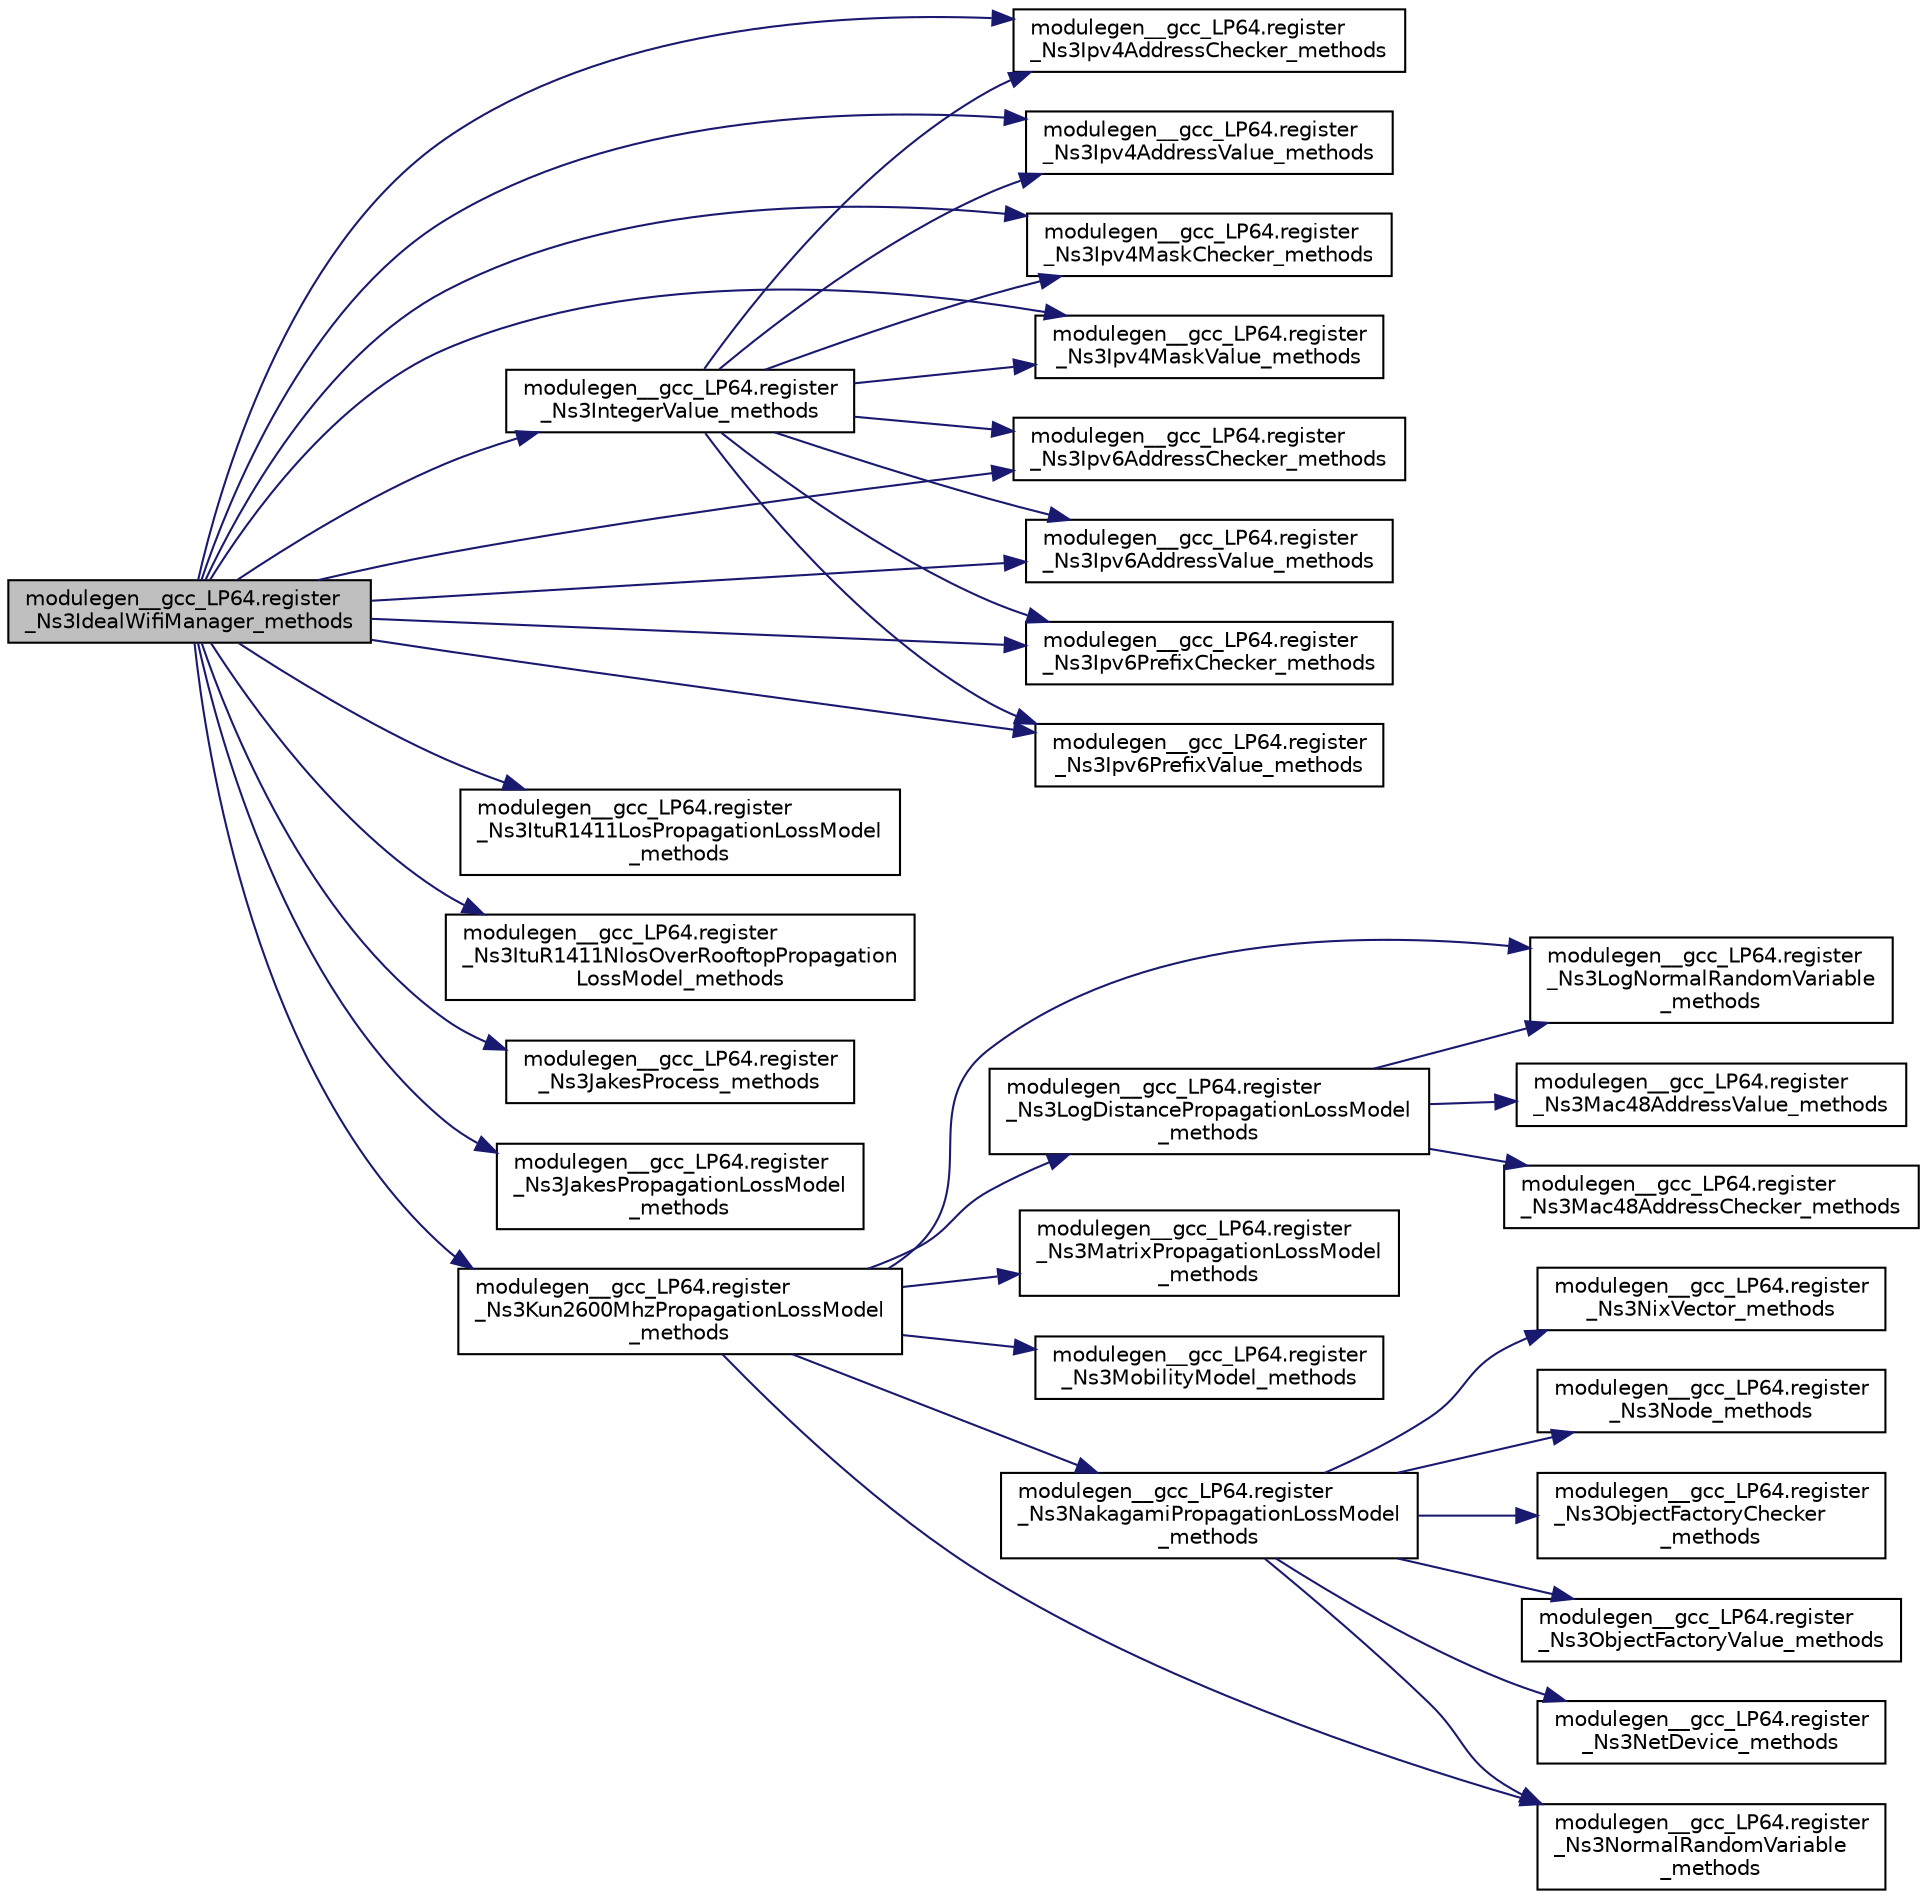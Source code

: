 digraph "modulegen__gcc_LP64.register_Ns3IdealWifiManager_methods"
{
  edge [fontname="Helvetica",fontsize="10",labelfontname="Helvetica",labelfontsize="10"];
  node [fontname="Helvetica",fontsize="10",shape=record];
  rankdir="LR";
  Node1 [label="modulegen__gcc_LP64.register\l_Ns3IdealWifiManager_methods",height=0.2,width=0.4,color="black", fillcolor="grey75", style="filled", fontcolor="black"];
  Node1 -> Node2 [color="midnightblue",fontsize="10",style="solid"];
  Node2 [label="modulegen__gcc_LP64.register\l_Ns3IntegerValue_methods",height=0.2,width=0.4,color="black", fillcolor="white", style="filled",URL="$db/dbb/namespacemodulegen____gcc__LP64.html#ab05afb2ecfb81af7b17cc3baf06fce54"];
  Node2 -> Node3 [color="midnightblue",fontsize="10",style="solid"];
  Node3 [label="modulegen__gcc_LP64.register\l_Ns3Ipv4AddressChecker_methods",height=0.2,width=0.4,color="black", fillcolor="white", style="filled",URL="$db/dbb/namespacemodulegen____gcc__LP64.html#adc0fd34fe5054bad708a40699ec19c68"];
  Node2 -> Node4 [color="midnightblue",fontsize="10",style="solid"];
  Node4 [label="modulegen__gcc_LP64.register\l_Ns3Ipv4AddressValue_methods",height=0.2,width=0.4,color="black", fillcolor="white", style="filled",URL="$db/dbb/namespacemodulegen____gcc__LP64.html#a790c617791e5a0c735de031e06684232"];
  Node2 -> Node5 [color="midnightblue",fontsize="10",style="solid"];
  Node5 [label="modulegen__gcc_LP64.register\l_Ns3Ipv4MaskChecker_methods",height=0.2,width=0.4,color="black", fillcolor="white", style="filled",URL="$db/dbb/namespacemodulegen____gcc__LP64.html#a2a6820145ab3bf977a66f5c0ee7f5cb9"];
  Node2 -> Node6 [color="midnightblue",fontsize="10",style="solid"];
  Node6 [label="modulegen__gcc_LP64.register\l_Ns3Ipv4MaskValue_methods",height=0.2,width=0.4,color="black", fillcolor="white", style="filled",URL="$db/dbb/namespacemodulegen____gcc__LP64.html#abcaf7e9c479182a07e377ce5e986a998"];
  Node2 -> Node7 [color="midnightblue",fontsize="10",style="solid"];
  Node7 [label="modulegen__gcc_LP64.register\l_Ns3Ipv6AddressChecker_methods",height=0.2,width=0.4,color="black", fillcolor="white", style="filled",URL="$db/dbb/namespacemodulegen____gcc__LP64.html#ad1f9cec8b591983bb09444b16062156d"];
  Node2 -> Node8 [color="midnightblue",fontsize="10",style="solid"];
  Node8 [label="modulegen__gcc_LP64.register\l_Ns3Ipv6AddressValue_methods",height=0.2,width=0.4,color="black", fillcolor="white", style="filled",URL="$db/dbb/namespacemodulegen____gcc__LP64.html#ab829e3fded47f86a33a84e69215707ca"];
  Node2 -> Node9 [color="midnightblue",fontsize="10",style="solid"];
  Node9 [label="modulegen__gcc_LP64.register\l_Ns3Ipv6PrefixChecker_methods",height=0.2,width=0.4,color="black", fillcolor="white", style="filled",URL="$db/dbb/namespacemodulegen____gcc__LP64.html#ab45b7cad858b5fb8fd4921640270716f"];
  Node2 -> Node10 [color="midnightblue",fontsize="10",style="solid"];
  Node10 [label="modulegen__gcc_LP64.register\l_Ns3Ipv6PrefixValue_methods",height=0.2,width=0.4,color="black", fillcolor="white", style="filled",URL="$db/dbb/namespacemodulegen____gcc__LP64.html#a24017f7931b685270f9f9cae9dbc1f2e"];
  Node1 -> Node3 [color="midnightblue",fontsize="10",style="solid"];
  Node1 -> Node4 [color="midnightblue",fontsize="10",style="solid"];
  Node1 -> Node5 [color="midnightblue",fontsize="10",style="solid"];
  Node1 -> Node6 [color="midnightblue",fontsize="10",style="solid"];
  Node1 -> Node7 [color="midnightblue",fontsize="10",style="solid"];
  Node1 -> Node8 [color="midnightblue",fontsize="10",style="solid"];
  Node1 -> Node9 [color="midnightblue",fontsize="10",style="solid"];
  Node1 -> Node10 [color="midnightblue",fontsize="10",style="solid"];
  Node1 -> Node11 [color="midnightblue",fontsize="10",style="solid"];
  Node11 [label="modulegen__gcc_LP64.register\l_Ns3ItuR1411LosPropagationLossModel\l_methods",height=0.2,width=0.4,color="black", fillcolor="white", style="filled",URL="$db/dbb/namespacemodulegen____gcc__LP64.html#a6410538aeaced4ac934039a80a2f3c9d"];
  Node1 -> Node12 [color="midnightblue",fontsize="10",style="solid"];
  Node12 [label="modulegen__gcc_LP64.register\l_Ns3ItuR1411NlosOverRooftopPropagation\lLossModel_methods",height=0.2,width=0.4,color="black", fillcolor="white", style="filled",URL="$db/dbb/namespacemodulegen____gcc__LP64.html#afae6c5e1929c27c2c4c8956acea83191"];
  Node1 -> Node13 [color="midnightblue",fontsize="10",style="solid"];
  Node13 [label="modulegen__gcc_LP64.register\l_Ns3JakesProcess_methods",height=0.2,width=0.4,color="black", fillcolor="white", style="filled",URL="$db/dbb/namespacemodulegen____gcc__LP64.html#ab61c974f22f2965ccd4fe5bd4a71624e"];
  Node1 -> Node14 [color="midnightblue",fontsize="10",style="solid"];
  Node14 [label="modulegen__gcc_LP64.register\l_Ns3JakesPropagationLossModel\l_methods",height=0.2,width=0.4,color="black", fillcolor="white", style="filled",URL="$db/dbb/namespacemodulegen____gcc__LP64.html#ab3a46795f786bca7b3e48f8c4aaf3a89"];
  Node1 -> Node15 [color="midnightblue",fontsize="10",style="solid"];
  Node15 [label="modulegen__gcc_LP64.register\l_Ns3Kun2600MhzPropagationLossModel\l_methods",height=0.2,width=0.4,color="black", fillcolor="white", style="filled",URL="$db/dbb/namespacemodulegen____gcc__LP64.html#a634dd22f911d06515ef256f1d4489866"];
  Node15 -> Node16 [color="midnightblue",fontsize="10",style="solid"];
  Node16 [label="modulegen__gcc_LP64.register\l_Ns3LogDistancePropagationLossModel\l_methods",height=0.2,width=0.4,color="black", fillcolor="white", style="filled",URL="$db/dbb/namespacemodulegen____gcc__LP64.html#a64e92b25bfe3db67dfb5f9732efe5cfc"];
  Node16 -> Node17 [color="midnightblue",fontsize="10",style="solid"];
  Node17 [label="modulegen__gcc_LP64.register\l_Ns3LogNormalRandomVariable\l_methods",height=0.2,width=0.4,color="black", fillcolor="white", style="filled",URL="$db/dbb/namespacemodulegen____gcc__LP64.html#ae7aba903a40a328adf29c1a4e3b4c374"];
  Node16 -> Node18 [color="midnightblue",fontsize="10",style="solid"];
  Node18 [label="modulegen__gcc_LP64.register\l_Ns3Mac48AddressChecker_methods",height=0.2,width=0.4,color="black", fillcolor="white", style="filled",URL="$db/dbb/namespacemodulegen____gcc__LP64.html#a8b5d96f51d4bdc5d94489bcc0a50e648"];
  Node16 -> Node19 [color="midnightblue",fontsize="10",style="solid"];
  Node19 [label="modulegen__gcc_LP64.register\l_Ns3Mac48AddressValue_methods",height=0.2,width=0.4,color="black", fillcolor="white", style="filled",URL="$db/dbb/namespacemodulegen____gcc__LP64.html#aa62ae7526abc00b083df3d90589e2e92"];
  Node15 -> Node17 [color="midnightblue",fontsize="10",style="solid"];
  Node15 -> Node20 [color="midnightblue",fontsize="10",style="solid"];
  Node20 [label="modulegen__gcc_LP64.register\l_Ns3MatrixPropagationLossModel\l_methods",height=0.2,width=0.4,color="black", fillcolor="white", style="filled",URL="$db/dbb/namespacemodulegen____gcc__LP64.html#a44ddf253471a13b30e713ea0ab98a6d0"];
  Node15 -> Node21 [color="midnightblue",fontsize="10",style="solid"];
  Node21 [label="modulegen__gcc_LP64.register\l_Ns3MobilityModel_methods",height=0.2,width=0.4,color="black", fillcolor="white", style="filled",URL="$db/dbb/namespacemodulegen____gcc__LP64.html#ad86dcffa06ce41c4d47568da41cecb27"];
  Node15 -> Node22 [color="midnightblue",fontsize="10",style="solid"];
  Node22 [label="modulegen__gcc_LP64.register\l_Ns3NakagamiPropagationLossModel\l_methods",height=0.2,width=0.4,color="black", fillcolor="white", style="filled",URL="$db/dbb/namespacemodulegen____gcc__LP64.html#ac30f523da5183a4ca2a8392b9a733b6e"];
  Node22 -> Node23 [color="midnightblue",fontsize="10",style="solid"];
  Node23 [label="modulegen__gcc_LP64.register\l_Ns3NetDevice_methods",height=0.2,width=0.4,color="black", fillcolor="white", style="filled",URL="$db/dbb/namespacemodulegen____gcc__LP64.html#a2518a92fbd97a7666c5b4897eeb07c34"];
  Node22 -> Node24 [color="midnightblue",fontsize="10",style="solid"];
  Node24 [label="modulegen__gcc_LP64.register\l_Ns3NixVector_methods",height=0.2,width=0.4,color="black", fillcolor="white", style="filled",URL="$db/dbb/namespacemodulegen____gcc__LP64.html#a5cca2624411c350fed578acdd9616437"];
  Node22 -> Node25 [color="midnightblue",fontsize="10",style="solid"];
  Node25 [label="modulegen__gcc_LP64.register\l_Ns3Node_methods",height=0.2,width=0.4,color="black", fillcolor="white", style="filled",URL="$db/dbb/namespacemodulegen____gcc__LP64.html#a158d48a8db192c306a8eff9ae0b0503a"];
  Node22 -> Node26 [color="midnightblue",fontsize="10",style="solid"];
  Node26 [label="modulegen__gcc_LP64.register\l_Ns3NormalRandomVariable\l_methods",height=0.2,width=0.4,color="black", fillcolor="white", style="filled",URL="$db/dbb/namespacemodulegen____gcc__LP64.html#aa148bd7210335689691b38939225327f"];
  Node22 -> Node27 [color="midnightblue",fontsize="10",style="solid"];
  Node27 [label="modulegen__gcc_LP64.register\l_Ns3ObjectFactoryChecker\l_methods",height=0.2,width=0.4,color="black", fillcolor="white", style="filled",URL="$db/dbb/namespacemodulegen____gcc__LP64.html#a4f37eb35629332dd2318799b3efe197e"];
  Node22 -> Node28 [color="midnightblue",fontsize="10",style="solid"];
  Node28 [label="modulegen__gcc_LP64.register\l_Ns3ObjectFactoryValue_methods",height=0.2,width=0.4,color="black", fillcolor="white", style="filled",URL="$db/dbb/namespacemodulegen____gcc__LP64.html#aa08b54c074e688b2a88a54ada11db8fc"];
  Node15 -> Node26 [color="midnightblue",fontsize="10",style="solid"];
}
